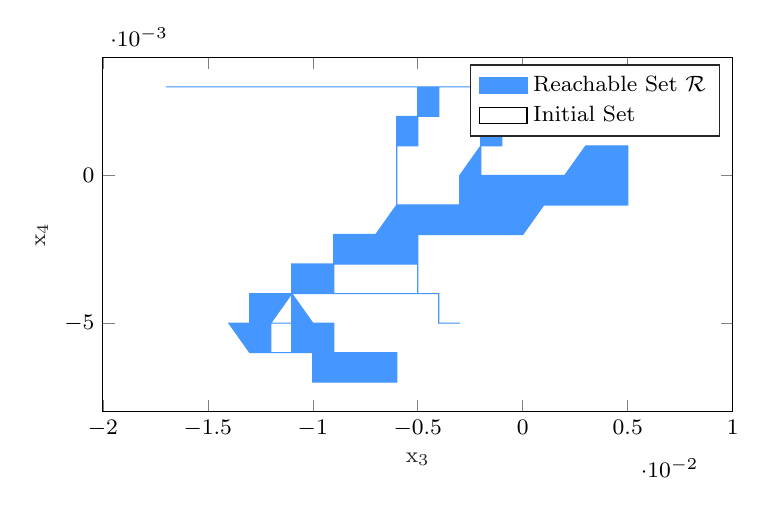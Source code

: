 % This file was created by matlab2tikz.
%
\definecolor{mycolor1}{rgb}{0.271,0.588,1.0}%
%
\begin{tikzpicture}
\footnotesize

\begin{axis}[%
width=8cm,
height=4.5cm,
at={(0in,0in)},
scale only axis,
xmin=-0.02,
xmax=0.01,
xlabel style={font=\color{white!15!black}},
xlabel={$\text{x}_\text{3}$},
ymin=-0.008,
ymax=0.004,
ylabel style={font=\color{white!15!black}},
ylabel={$\text{x}_\text{4}$},
axis background/.style={fill=white},
legend style={legend cell align=left, align=left, draw=white!15!black}
]

\addplot[area legend, draw=mycolor1, fill=mycolor1]
table[row sep=crcr] {%
x	y\\
-0.017	0.003\\
-0.017	0.003\\
-0.017	0.003\\
-0.004	0.003\\
-0.001	0.003\\
-0.001	0.003\\
-0.004	0.003\\
-0.004	0.003\\
-0.004	0.002\\
-0.005	0.002\\
-0.005	0.001\\
-0.005	0.001\\
-0.005	0.001\\
-0.006	0.001\\
-0.006	0.001\\
-0.006	0.001\\
-0.006	0.001\\
-0.006	0.0\\
-0.006	0.0\\
-0.006	-0\\
-0.006	-0\\
-0.006	-0.0\\
-0.006	-0.0\\
-0.006	-0.001\\
-0.006	-0.001\\
-0.006	-0.001\\
-0.006	-0.001\\
-0.006	-0.001\\
-0.006	-0.001\\
-0.006	-0.001\\
-0.006	-0.001\\
-0.005	-0.001\\
-0.005	-0.001\\
-0.005	-0.001\\
-0.005	-0.001\\
-0.004	-0.001\\
-0.004	-0.001\\
-0.003	-0.001\\
-0.003	-0.001\\
-0.003	-0.0\\
-0.003	-0.0\\
-0.002	0.001\\
-0.002	0.002\\
-0.002	0.002\\
-0.001	0.002\\
-0.001	0.002\\
-0.001	0.002\\
-0.001	0.002\\
-0.001	0.002\\
-0.0	0.003\\
-0.0	0.003\\
0.001	0.003\\
0.001	0.003\\
0.001	0.003\\
0.0	0.003\\
-0	0.002\\
-0.0	0.002\\
-0.001	0.002\\
-0.001	0.002\\
-0.001	0.002\\
-0.001	0.002\\
-0.001	0.001\\
-0.001	0.001\\
-0.001	0.001\\
-0.001	0.001\\
-0.002	0.001\\
-0.002	0.001\\
-0.002	0.001\\
-0.002	0.0\\
-0.002	0.0\\
-0.002	0.0\\
-0.002	-0\\
-0.002	-0.0\\
-0.002	-0.0\\
-0.002	-0.0\\
-0.002	-0.0\\
-0.001	-0.0\\
-0.001	-0.0\\
-0.0	-0\\
-0.0	0\\
0.001	0.0\\
0.001	0.0\\
0.001	0.0\\
0.002	0.0\\
0.002	0.0\\
0.002	0.0\\
0.003	0.001\\
0.003	0.001\\
0.004	0.001\\
0.005	0.001\\
0.005	0.0\\
0.005	-0.0\\
0.005	-0.001\\
0.005	-0.001\\
0.004	-0.001\\
0.004	-0.001\\
0.004	-0.001\\
0.002	-0.001\\
0.002	-0.001\\
0.001	-0.001\\
0.001	-0.001\\
0.0	-0.002\\
-0.0	-0.002\\
-0.001	-0.002\\
-0.002	-0.002\\
-0.003	-0.002\\
-0.003	-0.002\\
-0.003	-0.002\\
-0.003	-0.002\\
-0.003	-0.002\\
-0.003	-0.002\\
-0.004	-0.002\\
-0.004	-0.002\\
-0.004	-0.002\\
-0.005	-0.002\\
-0.005	-0.002\\
-0.005	-0.003\\
-0.005	-0.003\\
-0.006	-0.003\\
-0.005	-0.003\\
-0.005	-0.003\\
-0.005	-0.004\\
-0.005	-0.004\\
-0.004	-0.004\\
-0.004	-0.004\\
-0.004	-0.004\\
-0.004	-0.004\\
-0.004	-0.005\\
-0.003	-0.005\\
-0.004	-0.005\\
-0.004	-0.005\\
-0.004	-0.004\\
-0.005	-0.004\\
-0.005	-0.004\\
-0.005	-0.004\\
-0.005	-0.004\\
-0.005	-0.004\\
-0.005	-0.004\\
-0.005	-0.004\\
-0.005	-0.003\\
-0.005	-0.003\\
-0.005	-0.003\\
-0.006	-0.003\\
-0.006	-0.003\\
-0.006	-0.003\\
-0.006	-0.003\\
-0.006	-0.003\\
-0.007	-0.003\\
-0.007	-0.003\\
-0.007	-0.003\\
-0.007	-0.003\\
-0.007	-0.003\\
-0.008	-0.003\\
-0.008	-0.003\\
-0.008	-0.003\\
-0.008	-0.003\\
-0.009	-0.003\\
-0.009	-0.004\\
-0.009	-0.004\\
-0.009	-0.004\\
-0.01	-0.004\\
-0.01	-0.004\\
-0.01	-0.004\\
-0.01	-0.004\\
-0.01	-0.004\\
-0.009	-0.004\\
-0.009	-0.004\\
-0.009	-0.004\\
-0.008	-0.004\\
-0.007	-0.004\\
-0.007	-0.004\\
-0.006	-0.004\\
-0.005	-0.004\\
-0.005	-0.004\\
-0.006	-0.004\\
-0.006	-0.004\\
-0.007	-0.004\\
-0.007	-0.004\\
-0.007	-0.004\\
-0.008	-0.004\\
-0.009	-0.004\\
-0.009	-0.004\\
-0.009	-0.004\\
-0.009	-0.004\\
-0.01	-0.004\\
-0.01	-0.004\\
-0.011	-0.004\\
-0.011	-0.004\\
-0.01	-0.004\\
-0.011	-0.004\\
-0.01	-0.005\\
-0.01	-0.005\\
-0.01	-0.005\\
-0.01	-0.005\\
-0.01	-0.005\\
-0.01	-0.005\\
-0.01	-0.005\\
-0.01	-0.005\\
-0.01	-0.005\\
-0.01	-0.005\\
-0.009	-0.005\\
-0.009	-0.006\\
-0.009	-0.006\\
-0.009	-0.006\\
-0.008	-0.006\\
-0.008	-0.006\\
-0.008	-0.006\\
-0.007	-0.006\\
-0.007	-0.006\\
-0.006	-0.006\\
-0.006	-0.007\\
-0.006	-0.007\\
-0.006	-0.007\\
-0.007	-0.007\\
-0.008	-0.007\\
-0.009	-0.007\\
-0.01	-0.007\\
-0.01	-0.007\\
-0.01	-0.007\\
-0.01	-0.006\\
-0.011	-0.006\\
-0.011	-0.006\\
-0.011	-0.006\\
-0.011	-0.006\\
-0.012	-0.006\\
-0.012	-0.006\\
-0.012	-0.006\\
-0.013	-0.006\\
-0.013	-0.006\\
-0.013	-0.006\\
-0.013	-0.006\\
-0.013	-0.006\\
-0.013	-0.006\\
-0.013	-0.006\\
-0.013	-0.006\\
-0.014	-0.005\\
-0.014	-0.005\\
-0.014	-0.005\\
-0.014	-0.005\\
-0.014	-0.005\\
-0.014	-0.005\\
-0.013	-0.005\\
-0.013	-0.005\\
-0.013	-0.005\\
-0.013	-0.005\\
-0.013	-0.005\\
-0.013	-0.004\\
-0.013	-0.004\\
-0.013	-0.004\\
-0.012	-0.004\\
-0.012	-0.004\\
-0.012	-0.004\\
-0.012	-0.004\\
-0.011	-0.004\\
-0.012	-0.005\\
-0.012	-0.005\\
-0.012	-0.005\\
-0.012	-0.005\\
-0.012	-0.005\\
-0.013	-0.005\\
-0.013	-0.005\\
-0.013	-0.005\\
-0.013	-0.005\\
-0.013	-0.005\\
-0.013	-0.005\\
-0.013	-0.005\\
-0.013	-0.005\\
-0.013	-0.005\\
-0.013	-0.005\\
-0.013	-0.005\\
-0.012	-0.005\\
-0.012	-0.005\\
-0.012	-0.006\\
-0.012	-0.006\\
-0.011	-0.006\\
-0.011	-0.006\\
-0.011	-0.005\\
-0.011	-0.005\\
-0.011	-0.005\\
-0.011	-0.005\\
-0.012	-0.005\\
-0.012	-0.005\\
-0.011	-0.005\\
-0.011	-0.004\\
-0.012	-0.004\\
-0.011	-0.004\\
-0.011	-0.004\\
-0.011	-0.004\\
-0.011	-0.004\\
-0.011	-0.003\\
-0.011	-0.003\\
-0.01	-0.003\\
-0.01	-0.003\\
-0.01	-0.003\\
-0.01	-0.003\\
-0.01	-0.003\\
-0.01	-0.003\\
-0.009	-0.003\\
-0.009	-0.002\\
-0.008	-0.002\\
-0.008	-0.002\\
-0.008	-0.002\\
-0.007	-0.002\\
-0.007	-0.002\\
-0.007	-0.002\\
-0.007	-0.002\\
-0.006	-0.001\\
-0.006	-0.001\\
-0.006	-0.001\\
-0.006	-0.001\\
-0.006	-0.001\\
-0.006	-0.001\\
-0.006	-0.001\\
-0.006	-0.001\\
-0.006	-0.001\\
-0.006	-0.001\\
-0.006	-0.0\\
-0.006	-0.0\\
-0.006	0.0\\
-0.006	0.0\\
-0.006	0.0\\
-0.006	0.0\\
-0.006	0.001\\
-0.006	0.001\\
-0.006	0.001\\
-0.006	0.001\\
-0.006	0.001\\
-0.006	0.001\\
-0.006	0.001\\
-0.006	0.001\\
-0.006	0.002\\
-0.005	0.002\\
-0.005	0.002\\
-0.005	0.003\\
-0.004	0.003\\
-0.004	0.003\\
-0.017	0.003\\
}--cycle;
\addlegendentry{Reachable Set $\mathcal{R}$}


\addplot[area legend, draw=black, fill=white]
table[row sep=crcr] {%
x	y\\
-0.017	0.003\\
-0.017	0.003\\
-0.017	0.003\\
-0.017	0.003\\
-0.017	0.003\\
}--cycle;
\addlegendentry{Initial Set}

\end{axis}
\end{tikzpicture}%